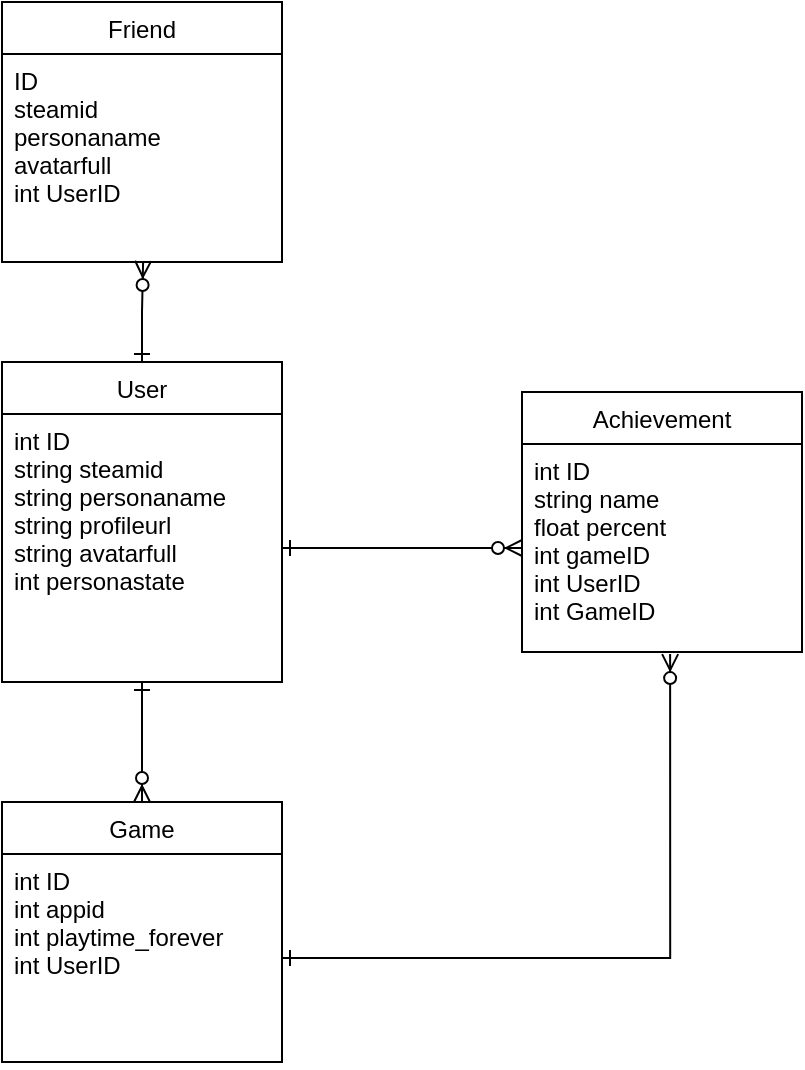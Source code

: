 <mxfile version="14.5.1" type="device"><diagram id="C5RBs43oDa-KdzZeNtuy" name="Page-1"><mxGraphModel dx="1021" dy="764" grid="1" gridSize="10" guides="1" tooltips="1" connect="1" arrows="1" fold="1" page="1" pageScale="1" pageWidth="827" pageHeight="1169" math="0" shadow="0"><root><mxCell id="WIyWlLk6GJQsqaUBKTNV-0"/><mxCell id="WIyWlLk6GJQsqaUBKTNV-1" parent="WIyWlLk6GJQsqaUBKTNV-0"/><mxCell id="LtZzcRfgSwLwvK3ykdng-9" style="edgeStyle=orthogonalEdgeStyle;rounded=0;orthogonalLoop=1;jettySize=auto;html=1;entryX=0.504;entryY=0.995;entryDx=0;entryDy=0;entryPerimeter=0;endArrow=ERzeroToMany;endFill=1;startArrow=ERone;startFill=0;" edge="1" parent="WIyWlLk6GJQsqaUBKTNV-1" source="LtZzcRfgSwLwvK3ykdng-0" target="LtZzcRfgSwLwvK3ykdng-8"><mxGeometry relative="1" as="geometry"/></mxCell><mxCell id="LtZzcRfgSwLwvK3ykdng-0" value="User" style="swimlane;fontStyle=0;childLayout=stackLayout;horizontal=1;startSize=26;fillColor=none;horizontalStack=0;resizeParent=1;resizeParentMax=0;resizeLast=0;collapsible=1;marginBottom=0;" vertex="1" parent="WIyWlLk6GJQsqaUBKTNV-1"><mxGeometry x="70" y="270" width="140" height="160" as="geometry"/></mxCell><mxCell id="LtZzcRfgSwLwvK3ykdng-1" value="int ID&#10;string steamid&#10;string personaname&#10;string profileurl&#10;string avatarfull&#10;int personastate" style="text;strokeColor=none;fillColor=none;align=left;verticalAlign=top;spacingLeft=4;spacingRight=4;overflow=hidden;rotatable=0;points=[[0,0.5],[1,0.5]];portConstraint=eastwest;" vertex="1" parent="LtZzcRfgSwLwvK3ykdng-0"><mxGeometry y="26" width="140" height="134" as="geometry"/></mxCell><mxCell id="LtZzcRfgSwLwvK3ykdng-4" value="Achievement" style="swimlane;fontStyle=0;childLayout=stackLayout;horizontal=1;startSize=26;fillColor=none;horizontalStack=0;resizeParent=1;resizeParentMax=0;resizeLast=0;collapsible=1;marginBottom=0;" vertex="1" parent="WIyWlLk6GJQsqaUBKTNV-1"><mxGeometry x="330" y="285" width="140" height="130" as="geometry"/></mxCell><mxCell id="LtZzcRfgSwLwvK3ykdng-5" value="int ID&#10;string name&#10;float percent&#10;int gameID&#10;int UserID&#10;int GameID" style="text;strokeColor=none;fillColor=none;align=left;verticalAlign=top;spacingLeft=4;spacingRight=4;overflow=hidden;rotatable=0;points=[[0,0.5],[1,0.5]];portConstraint=eastwest;" vertex="1" parent="LtZzcRfgSwLwvK3ykdng-4"><mxGeometry y="26" width="140" height="104" as="geometry"/></mxCell><mxCell id="LtZzcRfgSwLwvK3ykdng-7" value="Friend" style="swimlane;fontStyle=0;childLayout=stackLayout;horizontal=1;startSize=26;fillColor=none;horizontalStack=0;resizeParent=1;resizeParentMax=0;resizeLast=0;collapsible=1;marginBottom=0;" vertex="1" parent="WIyWlLk6GJQsqaUBKTNV-1"><mxGeometry x="70" y="90" width="140" height="130" as="geometry"/></mxCell><mxCell id="LtZzcRfgSwLwvK3ykdng-8" value="ID&#10;steamid&#10;personaname&#10;avatarfull&#10;int UserID" style="text;strokeColor=none;fillColor=none;align=left;verticalAlign=top;spacingLeft=4;spacingRight=4;overflow=hidden;rotatable=0;points=[[0,0.5],[1,0.5]];portConstraint=eastwest;" vertex="1" parent="LtZzcRfgSwLwvK3ykdng-7"><mxGeometry y="26" width="140" height="104" as="geometry"/></mxCell><mxCell id="LtZzcRfgSwLwvK3ykdng-10" style="edgeStyle=orthogonalEdgeStyle;rounded=0;orthogonalLoop=1;jettySize=auto;html=1;entryX=0;entryY=0.5;entryDx=0;entryDy=0;endArrow=ERzeroToMany;endFill=1;startArrow=ERone;startFill=0;" edge="1" parent="WIyWlLk6GJQsqaUBKTNV-1" source="LtZzcRfgSwLwvK3ykdng-1" target="LtZzcRfgSwLwvK3ykdng-5"><mxGeometry relative="1" as="geometry"/></mxCell><mxCell id="LtZzcRfgSwLwvK3ykdng-14" style="edgeStyle=orthogonalEdgeStyle;rounded=0;orthogonalLoop=1;jettySize=auto;html=1;entryX=0.5;entryY=1;entryDx=0;entryDy=0;entryPerimeter=0;startArrow=ERzeroToMany;startFill=1;endArrow=ERone;endFill=0;" edge="1" parent="WIyWlLk6GJQsqaUBKTNV-1" source="LtZzcRfgSwLwvK3ykdng-12" target="LtZzcRfgSwLwvK3ykdng-1"><mxGeometry relative="1" as="geometry"/></mxCell><mxCell id="LtZzcRfgSwLwvK3ykdng-12" value="Game" style="swimlane;fontStyle=0;childLayout=stackLayout;horizontal=1;startSize=26;fillColor=none;horizontalStack=0;resizeParent=1;resizeParentMax=0;resizeLast=0;collapsible=1;marginBottom=0;" vertex="1" parent="WIyWlLk6GJQsqaUBKTNV-1"><mxGeometry x="70" y="490" width="140" height="130" as="geometry"/></mxCell><mxCell id="LtZzcRfgSwLwvK3ykdng-13" value="int ID&#10;int appid&#10;int playtime_forever&#10;int UserID" style="text;strokeColor=none;fillColor=none;align=left;verticalAlign=top;spacingLeft=4;spacingRight=4;overflow=hidden;rotatable=0;points=[[0,0.5],[1,0.5]];portConstraint=eastwest;" vertex="1" parent="LtZzcRfgSwLwvK3ykdng-12"><mxGeometry y="26" width="140" height="104" as="geometry"/></mxCell><mxCell id="LtZzcRfgSwLwvK3ykdng-15" style="edgeStyle=orthogonalEdgeStyle;rounded=0;orthogonalLoop=1;jettySize=auto;html=1;entryX=0.529;entryY=1.01;entryDx=0;entryDy=0;entryPerimeter=0;startArrow=ERone;startFill=0;endArrow=ERzeroToMany;endFill=1;" edge="1" parent="WIyWlLk6GJQsqaUBKTNV-1" source="LtZzcRfgSwLwvK3ykdng-13" target="LtZzcRfgSwLwvK3ykdng-5"><mxGeometry relative="1" as="geometry"/></mxCell></root></mxGraphModel></diagram></mxfile>